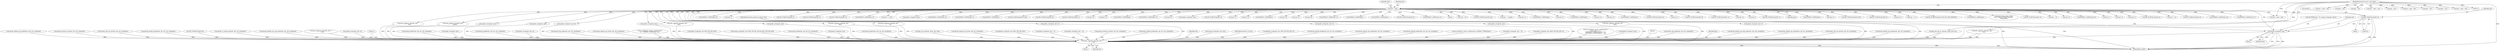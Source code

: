 digraph "0_tcpdump_13d52e9c0e7caf7e6325b0051bc90a49968be67f@pointer" {
"1000557" [label="(Call,ND_TCHECK2(tptr[0], 4))"];
"1000142" [label="(Call,tptr = pptr)"];
"1000128" [label="(MethodParameterIn,const u_char *pptr)"];
"1000567" [label="(Call,ipaddr_string(ndo, tptr))"];
"1002909" [label="(Call,print_unknown_data(ndo, pptr, \"\n\t    \", len))"];
"1002224" [label="(Call,EXTRACT_16BITS(tptr+6))"];
"1001786" [label="(Call,decode_labeled_vpn_prefix4(ndo, tptr, buf, sizeof(buf)))"];
"1001623" [label="(Call,tptr = pptr + len)"];
"1002432" [label="(Call,tptr+2)"];
"1002890" [label="(Call,print_unknown_data(ndo, pptr, \"\n\t    \", len))"];
"1000445" [label="(Call,ND_TCHECK2(tptr[0], 8))"];
"1000347" [label="(Call,ND_TCHECK2(tptr[0], 4))"];
"1002648" [label="(Call,ND_TCHECK2(tptr[0], 4))"];
"1001898" [label="(Call,decode_labeled_vpn_prefix6(ndo, tptr, buf, sizeof(buf)))"];
"1002058" [label="(Call,decode_multicast_vpn(ndo, tptr, buf, sizeof(buf)))"];
"1000558" [label="(Call,tptr[0])"];
"1002194" [label="(Call,EXTRACT_16BITS(tptr+2))"];
"1001097" [label="(Call,tptr += tlen)"];
"1002026" [label="(Call,decode_mdt_vpn_nlri(ndo, tptr, buf, sizeof(buf)))"];
"1001858" [label="(Call,decode_labeled_prefix6(ndo, tptr, len, buf, sizeof(buf)))"];
"1000206" [label="(Call,tptr < pptr + len)"];
"1000564" [label="(Identifier,ndo)"];
"1001625" [label="(Call,pptr + len)"];
"1002479" [label="(Call,ipaddr_string(ndo, tptr))"];
"1002298" [label="(Call,ipaddr_string(ndo, tptr+2))"];
"1002199" [label="(Call,EXTRACT_32BITS(tptr+4))"];
"1002256" [label="(Call,EXTRACT_32BITS(tptr+2))"];
"1001430" [label="(Call,decode_labeled_prefix6(ndo, tptr, len, buf, sizeof(buf)))"];
"1000357" [label="(Call,EXTRACT_32BITS(tptr))"];
"1001073" [label="(Call,ND_TCHECK2(tptr[0], tlen))"];
"1002505" [label="(Call,ND_TCHECK2(tptr[0], 8))"];
"1002905" [label="(Call,ND_TCHECK2(*pptr,len))"];
"1002151" [label="(Call,ND_TCHECK2(tptr[0], 2))"];
"1002205" [label="(Call,tptr+4)"];
"1000208" [label="(Call,pptr + len)"];
"1000561" [label="(Literal,4)"];
"1001294" [label="(Call,decode_rt_routing_info(ndo, tptr, buf, sizeof(buf)))"];
"1002349" [label="(Call,tptr+2)"];
"1002668" [label="(Call,EXTRACT_32BITS(tptr))"];
"1000565" [label="(Block,)"];
"1002431" [label="(Call,EXTRACT_24BITS(tptr+2))"];
"1000146" [label="(Identifier,tlen)"];
"1002225" [label="(Call,tptr+6)"];
"1002458" [label="(Call,ipaddr_string(ndo, tptr))"];
"1002489" [label="(Call,ND_TCHECK2(tptr[0], 4))"];
"1002257" [label="(Call,tptr+2)"];
"1001994" [label="(Call,decode_labeled_vpn_clnp_prefix(ndo, tptr, buf, sizeof(buf)))"];
"1002109" [label="(Call,print_unknown_data(ndo, tptr-3, \"\n\t    \", tlen))"];
"1002461" [label="(Call,ipaddr_string(ndo, tptr+4))"];
"1002354" [label="(Call,tptr+3)"];
"1002915" [label="(Literal,1)"];
"1000493" [label="(Call,EXTRACT_32BITS(tptr))"];
"1000598" [label="(Call,ipaddr_string(ndo, tptr))"];
"1002552" [label="(Call,print_unknown_data(ndo, tptr, \"\n\t      \", tlen))"];
"1002247" [label="(Call,tptr+6)"];
"1000143" [label="(Identifier,tptr)"];
"1001167" [label="(Call,tptr < pptr + len)"];
"1000142" [label="(Call,tptr = pptr)"];
"1000126" [label="(MethodParameterIn,netdissect_options *ndo)"];
"1002403" [label="(Call,tptr+1)"];
"1002331" [label="(Call,tptr+6)"];
"1002581" [label="(Call,EXTRACT_16BITS(tptr+1))"];
"1000622" [label="(Call,EXTRACT_16BITS(tptr))"];
"1000568" [label="(Identifier,ndo)"];
"1001706" [label="(Call,decode_prefix4(ndo, tptr, len, buf, sizeof(buf)))"];
"1000128" [label="(MethodParameterIn,const u_char *pptr)"];
"1000955" [label="(Call,ipaddr_string(ndo, tptr))"];
"1000567" [label="(Call,ipaddr_string(ndo, tptr))"];
"1002158" [label="(Call,EXTRACT_16BITS(tptr))"];
"1002219" [label="(Call,ipaddr_string(ndo, tptr+2))"];
"1002447" [label="(Call,ND_TCHECK2(tptr[0], 8))"];
"1001390" [label="(Call,decode_prefix6(ndo, tptr, len, buf, sizeof(buf)))"];
"1000557" [label="(Call,ND_TCHECK2(tptr[0], 4))"];
"1002368" [label="(Call,EXTRACT_16BITS(tptr+2))"];
"1000130" [label="(Block,)"];
"1002482" [label="(Call,ipaddr_string(ndo, tptr+4))"];
"1001092" [label="(Call,print_unknown_data(ndo, tptr, \"\n\t    \", tlen))"];
"1002387" [label="(Call,tptr +=8)"];
"1001534" [label="(Call,decode_clnp_prefix(ndo, tptr, buf, sizeof(buf)))"];
"1001502" [label="(Call,decode_labeled_vpn_l2(ndo, tptr, buf, sizeof(buf)))"];
"1002237" [label="(Call,as_printf(ndo, astostr, sizeof(astostr),\n\t\t\t    EXTRACT_32BITS(tptr+2)))"];
"1002635" [label="(Call,print_unknown_data(ndo, tptr,\"\n\t      \", length))"];
"1002516" [label="(Call,ipaddr_string(ndo, tptr))"];
"1000815" [label="(Call,ipaddr_string(ndo, tptr+BGP_VPN_RD_LEN))"];
"1000385" [label="(Call,ND_TCHECK2(tptr[0], len))"];
"1002640" [label="(Call,tptr += length)"];
"1002582" [label="(Call,tptr+1)"];
"1002848" [label="(Call,EXTRACT_32BITS(tptr))"];
"1001018" [label="(Call,isonsap_string(ndo, tptr+BGP_VPN_RD_LEN,tlen-BGP_VPN_RD_LEN))"];
"1001818" [label="(Call,decode_prefix6(ndo, tptr, len, buf, sizeof(buf)))"];
"1000767" [label="(Call,ipaddr_string(ndo, tptr))"];
"1002369" [label="(Call,tptr+2)"];
"1002499" [label="(Call,ipaddr_string(ndo, tptr))"];
"1001647" [label="(Call,EXTRACT_16BITS(tptr))"];
"1001169" [label="(Call,pptr + len)"];
"1001182" [label="(Call,decode_prefix4(ndo, tptr, len, buf, sizeof(buf)))"];
"1002200" [label="(Call,tptr+4)"];
"1000200" [label="(Call,bgp_attr_get_as_size(ndo, atype, pptr, len))"];
"1002913" [label="(Identifier,len)"];
"1002325" [label="(Call,tptr+6)"];
"1001691" [label="(Call,tptr < pptr + len)"];
"1002203" [label="(Call,ipaddr_string(ndo, tptr+4))"];
"1002800" [label="(Call,bgp_attr_print(ndo, atype, tptr, alen))"];
"1000461" [label="(Call,EXTRACT_32BITS(tptr))"];
"1000321" [label="(Call,ND_TCHECK2(tptr[0], 4))"];
"1002221" [label="(Call,tptr+2)"];
"1002468" [label="(Call,ND_TCHECK2(tptr[0], 8))"];
"1002395" [label="(Call,ND_TCHECK2(tptr[0], 5))"];
"1001930" [label="(Call,decode_labeled_vpn_l2(ndo, tptr, buf, sizeof(buf)))"];
"1002308" [label="(Call,tptr+6)"];
"1000909" [label="(Call,ip6addr_string(ndo, tptr+BGP_VPN_RD_LEN))"];
"1000408" [label="(Call,ipaddr_string(ndo, tptr + 2))"];
"1002091" [label="(Call,tptr-3)"];
"1000463" [label="(Call,ipaddr_string(ndo, tptr + 4))"];
"1001326" [label="(Call,decode_multicast_vpn(ndo, tptr, buf, sizeof(buf)))"];
"1002570" [label="(Call,ND_TCHECK2(tptr[0], 3))"];
"1000144" [label="(Identifier,pptr)"];
"1000426" [label="(Call,EXTRACT_32BITS(tptr))"];
"1002300" [label="(Call,tptr+2)"];
"1000663" [label="(Call,ND_TCHECK2(tptr[0], tlen))"];
"1002525" [label="(Call,ND_TCHECK2(tptr[0], 8))"];
"1001222" [label="(Call,decode_labeled_prefix4(ndo, tptr, len, buf, sizeof(buf)))"];
"1002536" [label="(Call,ipaddr_string(ndo, tptr))"];
"1002286" [label="(Call,tptr+2)"];
"1002585" [label="(Call,tptr += 3)"];
"1001640" [label="(Call,ND_TCHECK2(tptr[0], BGP_MP_NLRI_MINSIZE))"];
"1000406" [label="(Call,EXTRACT_16BITS(tptr))"];
"1002910" [label="(Identifier,ndo)"];
"1001693" [label="(Call,pptr + len)"];
"1000977" [label="(Call,isonsap_string(ndo, tptr, tlen))"];
"1000129" [label="(MethodParameterIn,u_int len)"];
"1001058" [label="(Call,ip6addr_string(ndo, tptr+BGP_VPN_RD_LEN+3))"];
"1000170" [label="(Call,tok2str(bgp_origin_values,\n\t\t\t\t\t\t\"Unknown Origin Typecode\",\n\t\t\t\t\t\ttptr[0]))"];
"1000615" [label="(Call,ND_TCHECK2(tptr[0], 3))"];
"1000542" [label="(Call,tptr +=4)"];
"1000682" [label="(Call,print_unknown_data(ndo, tptr, \"\n\t    \", tlen))"];
"1002121" [label="(Call,pptr + len)"];
"1001470" [label="(Call,decode_labeled_vpn_prefix6(ndo, tptr, buf, sizeof(buf)))"];
"1001746" [label="(Call,decode_labeled_prefix4(ndo, tptr, len, buf, sizeof(buf)))"];
"1002663" [label="(Call,as_printf(ndo, astostr, sizeof(astostr), EXTRACT_32BITS(tptr)))"];
"1000428" [label="(Call,ipaddr_string(ndo, tptr + 4))"];
"1001038" [label="(Call,ipaddr_string(ndo, tptr+BGP_VPN_RD_LEN+4))"];
"1002904" [label="(Block,)"];
"1000331" [label="(Call,ipaddr_string(ndo, tptr))"];
"1000258" [label="(Call,as_printf(ndo, astostr, sizeof(astostr),\n\t\t\t\tas_size == 2 ?\n\t\t\t\tEXTRACT_16BITS(&tptr[2 + i]) :\n\t\t\t\tEXTRACT_32BITS(&tptr[2 + i])))"];
"1000569" [label="(Identifier,tptr)"];
"1000861" [label="(Call,ip6addr_string(ndo, tptr))"];
"1002119" [label="(Call,tptr = pptr + len)"];
"1002909" [label="(Call,print_unknown_data(ndo, pptr, \"\n\t    \", len))"];
"1002919" [label="(MethodReturn,RET)"];
"1001615" [label="(Call,print_unknown_data(ndo, tptr, \"\n\t    \", tlen))"];
"1002912" [label="(Literal,\"\n\t    \")"];
"1001962" [label="(Call,decode_clnp_prefix(ndo, tptr, buf, sizeof(buf)))"];
"1002358" [label="(Call,tptr+4)"];
"1002246" [label="(Call,EXTRACT_16BITS(tptr+6))"];
"1002315" [label="(Call,tptr+7)"];
"1002243" [label="(Call,tptr+2)"];
"1002195" [label="(Call,tptr+2)"];
"1000486" [label="(Call,ND_TCHECK2(tptr[0], 4))"];
"1002436" [label="(Call,tptr +=5)"];
"1002378" [label="(Call,print_unknown_data(ndo, tptr, \"\n\t      \", 8))"];
"1000562" [label="(Call,ND_PRINT((ndo, \"%s\",ipaddr_string(ndo, tptr))))"];
"1000150" [label="(Block,)"];
"1002911" [label="(Identifier,pptr)"];
"1001566" [label="(Call,decode_labeled_vpn_clnp_prefix(ndo, tptr, buf, sizeof(buf)))"];
"1000587" [label="(Call,ND_TCHECK2(tptr[0], 4))"];
"1002357" [label="(Call,EXTRACT_16BITS(tptr+4))"];
"1001262" [label="(Call,decode_labeled_vpn_prefix4(ndo, tptr, buf, sizeof(buf)))"];
"1002242" [label="(Call,EXTRACT_32BITS(tptr+2))"];
"1001358" [label="(Call,decode_mdt_vpn_nlri(ndo, tptr, buf, sizeof(buf)))"];
"1002284" [label="(Call,ipaddr_string(ndo, tptr+2))"];
"1000557" -> "1000150"  [label="AST: "];
"1000557" -> "1000561"  [label="CFG: "];
"1000558" -> "1000557"  [label="AST: "];
"1000561" -> "1000557"  [label="AST: "];
"1000564" -> "1000557"  [label="CFG: "];
"1000557" -> "1002919"  [label="DDG: "];
"1000557" -> "1002919"  [label="DDG: "];
"1000142" -> "1000557"  [label="DDG: "];
"1000557" -> "1000567"  [label="DDG: "];
"1000142" -> "1000130"  [label="AST: "];
"1000142" -> "1000144"  [label="CFG: "];
"1000143" -> "1000142"  [label="AST: "];
"1000144" -> "1000142"  [label="AST: "];
"1000146" -> "1000142"  [label="CFG: "];
"1000142" -> "1002919"  [label="DDG: "];
"1000142" -> "1002919"  [label="DDG: "];
"1000128" -> "1000142"  [label="DDG: "];
"1000142" -> "1000170"  [label="DDG: "];
"1000142" -> "1000206"  [label="DDG: "];
"1000142" -> "1000321"  [label="DDG: "];
"1000142" -> "1000331"  [label="DDG: "];
"1000142" -> "1000347"  [label="DDG: "];
"1000142" -> "1000357"  [label="DDG: "];
"1000142" -> "1000385"  [label="DDG: "];
"1000142" -> "1000406"  [label="DDG: "];
"1000142" -> "1000426"  [label="DDG: "];
"1000142" -> "1000445"  [label="DDG: "];
"1000142" -> "1000461"  [label="DDG: "];
"1000142" -> "1000486"  [label="DDG: "];
"1000142" -> "1000493"  [label="DDG: "];
"1000142" -> "1000542"  [label="DDG: "];
"1000142" -> "1000567"  [label="DDG: "];
"1000142" -> "1000587"  [label="DDG: "];
"1000142" -> "1000598"  [label="DDG: "];
"1000142" -> "1000615"  [label="DDG: "];
"1000142" -> "1000622"  [label="DDG: "];
"1000142" -> "1000663"  [label="DDG: "];
"1000142" -> "1000682"  [label="DDG: "];
"1000142" -> "1001073"  [label="DDG: "];
"1000142" -> "1001092"  [label="DDG: "];
"1000142" -> "1001097"  [label="DDG: "];
"1000142" -> "1001615"  [label="DDG: "];
"1000142" -> "1001640"  [label="DDG: "];
"1000142" -> "1001647"  [label="DDG: "];
"1000142" -> "1002091"  [label="DDG: "];
"1000142" -> "1002151"  [label="DDG: "];
"1000142" -> "1002158"  [label="DDG: "];
"1000142" -> "1002194"  [label="DDG: "];
"1000142" -> "1002195"  [label="DDG: "];
"1000142" -> "1002199"  [label="DDG: "];
"1000142" -> "1002200"  [label="DDG: "];
"1000142" -> "1002203"  [label="DDG: "];
"1000142" -> "1002205"  [label="DDG: "];
"1000142" -> "1002219"  [label="DDG: "];
"1000142" -> "1002221"  [label="DDG: "];
"1000142" -> "1002224"  [label="DDG: "];
"1000142" -> "1002225"  [label="DDG: "];
"1000142" -> "1002242"  [label="DDG: "];
"1000142" -> "1002243"  [label="DDG: "];
"1000142" -> "1002246"  [label="DDG: "];
"1000142" -> "1002247"  [label="DDG: "];
"1000142" -> "1002256"  [label="DDG: "];
"1000142" -> "1002257"  [label="DDG: "];
"1000142" -> "1002284"  [label="DDG: "];
"1000142" -> "1002286"  [label="DDG: "];
"1000142" -> "1002298"  [label="DDG: "];
"1000142" -> "1002300"  [label="DDG: "];
"1000142" -> "1002308"  [label="DDG: "];
"1000142" -> "1002315"  [label="DDG: "];
"1000142" -> "1002325"  [label="DDG: "];
"1000142" -> "1002331"  [label="DDG: "];
"1000142" -> "1002349"  [label="DDG: "];
"1000142" -> "1002354"  [label="DDG: "];
"1000142" -> "1002357"  [label="DDG: "];
"1000142" -> "1002358"  [label="DDG: "];
"1000142" -> "1002368"  [label="DDG: "];
"1000142" -> "1002369"  [label="DDG: "];
"1000142" -> "1002378"  [label="DDG: "];
"1000142" -> "1002387"  [label="DDG: "];
"1000142" -> "1002395"  [label="DDG: "];
"1000142" -> "1002403"  [label="DDG: "];
"1000142" -> "1002431"  [label="DDG: "];
"1000142" -> "1002432"  [label="DDG: "];
"1000142" -> "1002436"  [label="DDG: "];
"1000142" -> "1002447"  [label="DDG: "];
"1000142" -> "1002458"  [label="DDG: "];
"1000142" -> "1002468"  [label="DDG: "];
"1000142" -> "1002479"  [label="DDG: "];
"1000142" -> "1002489"  [label="DDG: "];
"1000142" -> "1002499"  [label="DDG: "];
"1000142" -> "1002505"  [label="DDG: "];
"1000142" -> "1002516"  [label="DDG: "];
"1000142" -> "1002525"  [label="DDG: "];
"1000142" -> "1002536"  [label="DDG: "];
"1000142" -> "1002552"  [label="DDG: "];
"1000142" -> "1002570"  [label="DDG: "];
"1000142" -> "1002581"  [label="DDG: "];
"1000142" -> "1002582"  [label="DDG: "];
"1000142" -> "1002585"  [label="DDG: "];
"1000142" -> "1002635"  [label="DDG: "];
"1000142" -> "1002640"  [label="DDG: "];
"1000142" -> "1002648"  [label="DDG: "];
"1000142" -> "1002668"  [label="DDG: "];
"1000142" -> "1002848"  [label="DDG: "];
"1000128" -> "1000125"  [label="AST: "];
"1000128" -> "1002919"  [label="DDG: "];
"1000128" -> "1000200"  [label="DDG: "];
"1000128" -> "1000206"  [label="DDG: "];
"1000128" -> "1000208"  [label="DDG: "];
"1000128" -> "1001167"  [label="DDG: "];
"1000128" -> "1001169"  [label="DDG: "];
"1000128" -> "1001623"  [label="DDG: "];
"1000128" -> "1001625"  [label="DDG: "];
"1000128" -> "1001691"  [label="DDG: "];
"1000128" -> "1001693"  [label="DDG: "];
"1000128" -> "1002119"  [label="DDG: "];
"1000128" -> "1002121"  [label="DDG: "];
"1000128" -> "1002890"  [label="DDG: "];
"1000128" -> "1002909"  [label="DDG: "];
"1000567" -> "1000565"  [label="AST: "];
"1000567" -> "1000569"  [label="CFG: "];
"1000568" -> "1000567"  [label="AST: "];
"1000569" -> "1000567"  [label="AST: "];
"1000562" -> "1000567"  [label="CFG: "];
"1000567" -> "1002919"  [label="DDG: "];
"1000567" -> "1002919"  [label="DDG: "];
"1000567" -> "1002919"  [label="DDG: "];
"1000126" -> "1000567"  [label="DDG: "];
"1000567" -> "1002909"  [label="DDG: "];
"1002909" -> "1002904"  [label="AST: "];
"1002909" -> "1002913"  [label="CFG: "];
"1002910" -> "1002909"  [label="AST: "];
"1002911" -> "1002909"  [label="AST: "];
"1002912" -> "1002909"  [label="AST: "];
"1002913" -> "1002909"  [label="AST: "];
"1002915" -> "1002909"  [label="CFG: "];
"1002909" -> "1002919"  [label="DDG: "];
"1002909" -> "1002919"  [label="DDG: "];
"1002909" -> "1002919"  [label="DDG: "];
"1002909" -> "1002919"  [label="DDG: "];
"1000682" -> "1002909"  [label="DDG: "];
"1002058" -> "1002909"  [label="DDG: "];
"1001018" -> "1002909"  [label="DDG: "];
"1001706" -> "1002909"  [label="DDG: "];
"1002026" -> "1002909"  [label="DDG: "];
"1001470" -> "1002909"  [label="DDG: "];
"1002552" -> "1002909"  [label="DDG: "];
"1001390" -> "1002909"  [label="DDG: "];
"1000861" -> "1002909"  [label="DDG: "];
"1002890" -> "1002909"  [label="DDG: "];
"1002890" -> "1002909"  [label="DDG: "];
"1000258" -> "1002909"  [label="DDG: "];
"1001294" -> "1002909"  [label="DDG: "];
"1002461" -> "1002909"  [label="DDG: "];
"1001566" -> "1002909"  [label="DDG: "];
"1001222" -> "1002909"  [label="DDG: "];
"1000815" -> "1002909"  [label="DDG: "];
"1001858" -> "1002909"  [label="DDG: "];
"1001818" -> "1002909"  [label="DDG: "];
"1000200" -> "1002909"  [label="DDG: "];
"1000200" -> "1002909"  [label="DDG: "];
"1000598" -> "1002909"  [label="DDG: "];
"1001746" -> "1002909"  [label="DDG: "];
"1002284" -> "1002909"  [label="DDG: "];
"1001534" -> "1002909"  [label="DDG: "];
"1002482" -> "1002909"  [label="DDG: "];
"1001962" -> "1002909"  [label="DDG: "];
"1002219" -> "1002909"  [label="DDG: "];
"1000408" -> "1002909"  [label="DDG: "];
"1002663" -> "1002909"  [label="DDG: "];
"1002635" -> "1002909"  [label="DDG: "];
"1001358" -> "1002909"  [label="DDG: "];
"1001786" -> "1002909"  [label="DDG: "];
"1002203" -> "1002909"  [label="DDG: "];
"1001262" -> "1002909"  [label="DDG: "];
"1000331" -> "1002909"  [label="DDG: "];
"1002536" -> "1002909"  [label="DDG: "];
"1001898" -> "1002909"  [label="DDG: "];
"1002499" -> "1002909"  [label="DDG: "];
"1002298" -> "1002909"  [label="DDG: "];
"1001615" -> "1002909"  [label="DDG: "];
"1001182" -> "1002909"  [label="DDG: "];
"1002378" -> "1002909"  [label="DDG: "];
"1000909" -> "1002909"  [label="DDG: "];
"1000463" -> "1002909"  [label="DDG: "];
"1002109" -> "1002909"  [label="DDG: "];
"1002516" -> "1002909"  [label="DDG: "];
"1002237" -> "1002909"  [label="DDG: "];
"1001092" -> "1002909"  [label="DDG: "];
"1002800" -> "1002909"  [label="DDG: "];
"1001930" -> "1002909"  [label="DDG: "];
"1001058" -> "1002909"  [label="DDG: "];
"1001326" -> "1002909"  [label="DDG: "];
"1000977" -> "1002909"  [label="DDG: "];
"1000955" -> "1002909"  [label="DDG: "];
"1000428" -> "1002909"  [label="DDG: "];
"1001994" -> "1002909"  [label="DDG: "];
"1000767" -> "1002909"  [label="DDG: "];
"1001038" -> "1002909"  [label="DDG: "];
"1001430" -> "1002909"  [label="DDG: "];
"1001502" -> "1002909"  [label="DDG: "];
"1000126" -> "1002909"  [label="DDG: "];
"1002905" -> "1002909"  [label="DDG: "];
"1000129" -> "1002909"  [label="DDG: "];
}
